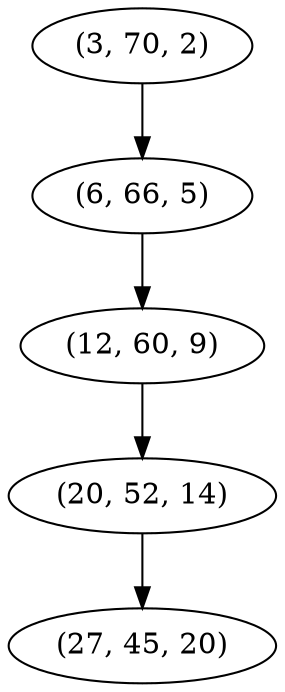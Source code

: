 digraph tree {
    "(3, 70, 2)";
    "(6, 66, 5)";
    "(12, 60, 9)";
    "(20, 52, 14)";
    "(27, 45, 20)";
    "(3, 70, 2)" -> "(6, 66, 5)";
    "(6, 66, 5)" -> "(12, 60, 9)";
    "(12, 60, 9)" -> "(20, 52, 14)";
    "(20, 52, 14)" -> "(27, 45, 20)";
}
